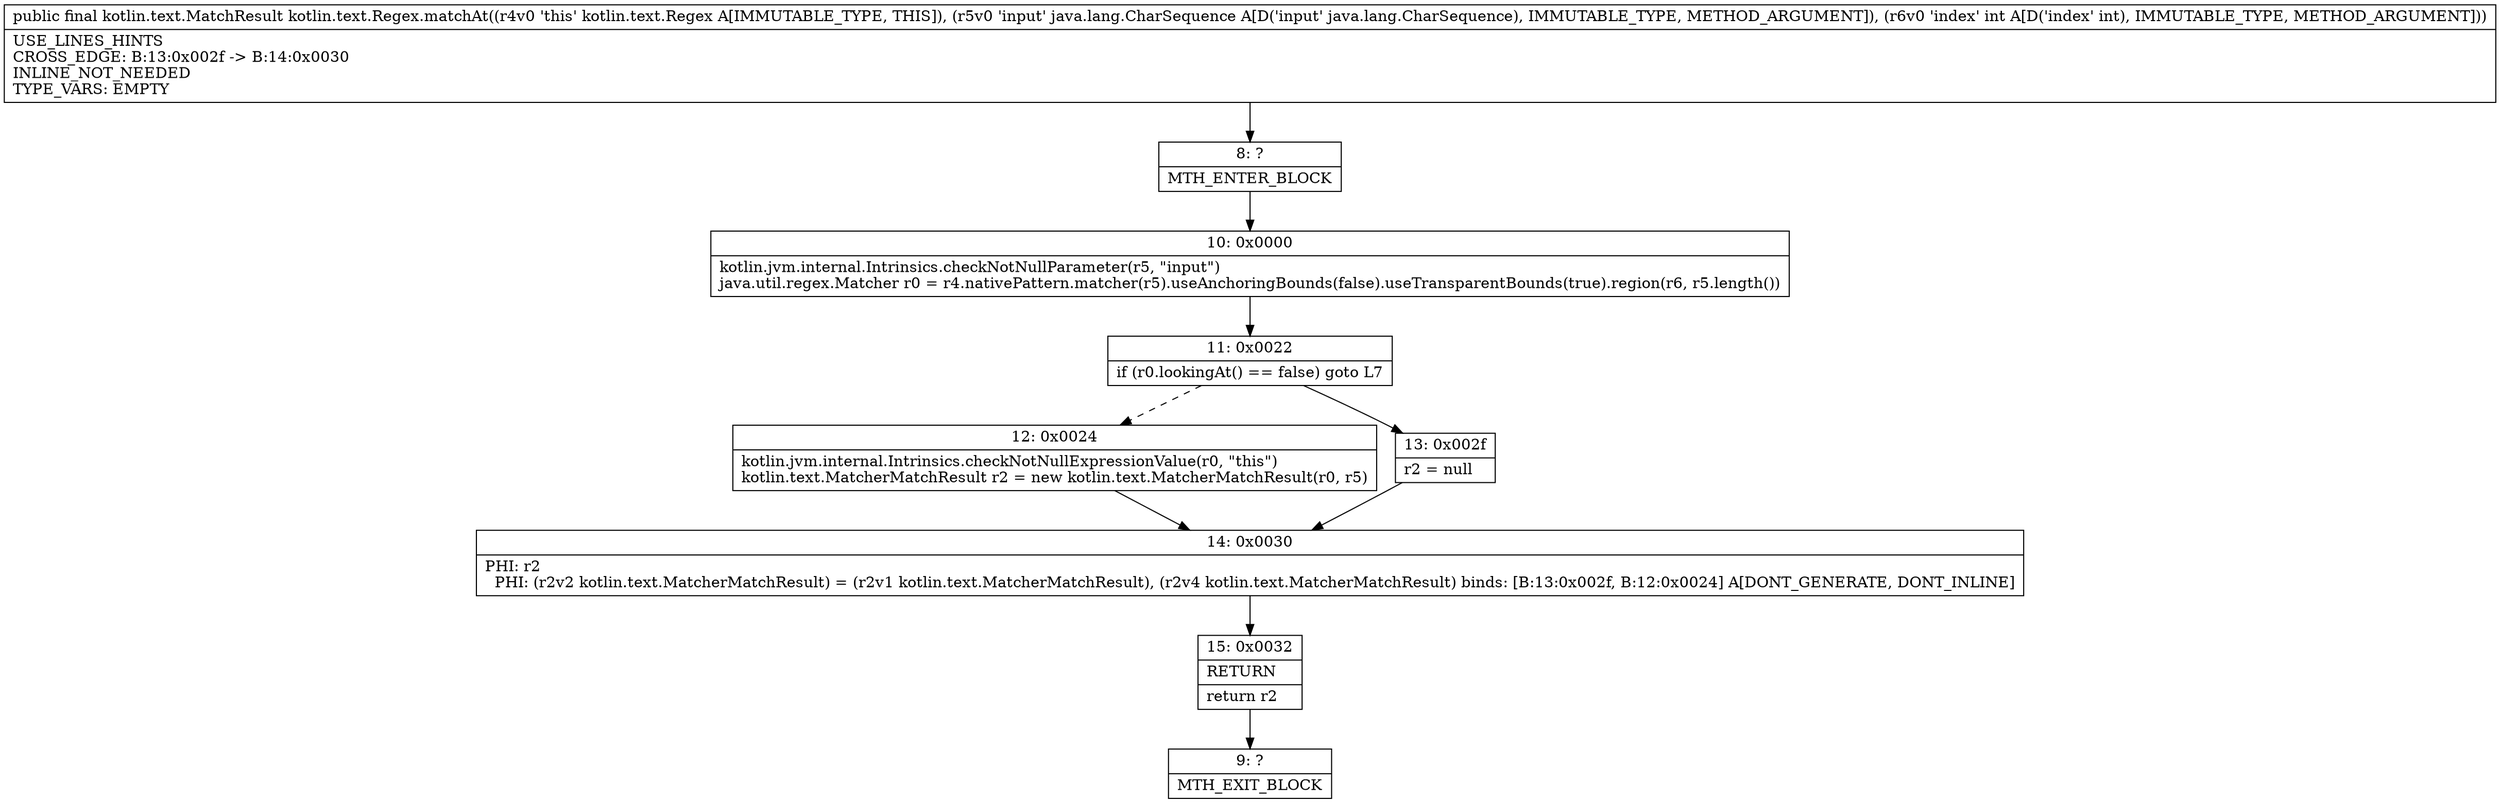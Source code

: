 digraph "CFG forkotlin.text.Regex.matchAt(Ljava\/lang\/CharSequence;I)Lkotlin\/text\/MatchResult;" {
Node_8 [shape=record,label="{8\:\ ?|MTH_ENTER_BLOCK\l}"];
Node_10 [shape=record,label="{10\:\ 0x0000|kotlin.jvm.internal.Intrinsics.checkNotNullParameter(r5, \"input\")\ljava.util.regex.Matcher r0 = r4.nativePattern.matcher(r5).useAnchoringBounds(false).useTransparentBounds(true).region(r6, r5.length())\l}"];
Node_11 [shape=record,label="{11\:\ 0x0022|if (r0.lookingAt() == false) goto L7\l}"];
Node_12 [shape=record,label="{12\:\ 0x0024|kotlin.jvm.internal.Intrinsics.checkNotNullExpressionValue(r0, \"this\")\lkotlin.text.MatcherMatchResult r2 = new kotlin.text.MatcherMatchResult(r0, r5)\l}"];
Node_14 [shape=record,label="{14\:\ 0x0030|PHI: r2 \l  PHI: (r2v2 kotlin.text.MatcherMatchResult) = (r2v1 kotlin.text.MatcherMatchResult), (r2v4 kotlin.text.MatcherMatchResult) binds: [B:13:0x002f, B:12:0x0024] A[DONT_GENERATE, DONT_INLINE]\l}"];
Node_15 [shape=record,label="{15\:\ 0x0032|RETURN\l|return r2\l}"];
Node_9 [shape=record,label="{9\:\ ?|MTH_EXIT_BLOCK\l}"];
Node_13 [shape=record,label="{13\:\ 0x002f|r2 = null\l}"];
MethodNode[shape=record,label="{public final kotlin.text.MatchResult kotlin.text.Regex.matchAt((r4v0 'this' kotlin.text.Regex A[IMMUTABLE_TYPE, THIS]), (r5v0 'input' java.lang.CharSequence A[D('input' java.lang.CharSequence), IMMUTABLE_TYPE, METHOD_ARGUMENT]), (r6v0 'index' int A[D('index' int), IMMUTABLE_TYPE, METHOD_ARGUMENT]))  | USE_LINES_HINTS\lCROSS_EDGE: B:13:0x002f \-\> B:14:0x0030\lINLINE_NOT_NEEDED\lTYPE_VARS: EMPTY\l}"];
MethodNode -> Node_8;Node_8 -> Node_10;
Node_10 -> Node_11;
Node_11 -> Node_12[style=dashed];
Node_11 -> Node_13;
Node_12 -> Node_14;
Node_14 -> Node_15;
Node_15 -> Node_9;
Node_13 -> Node_14;
}

